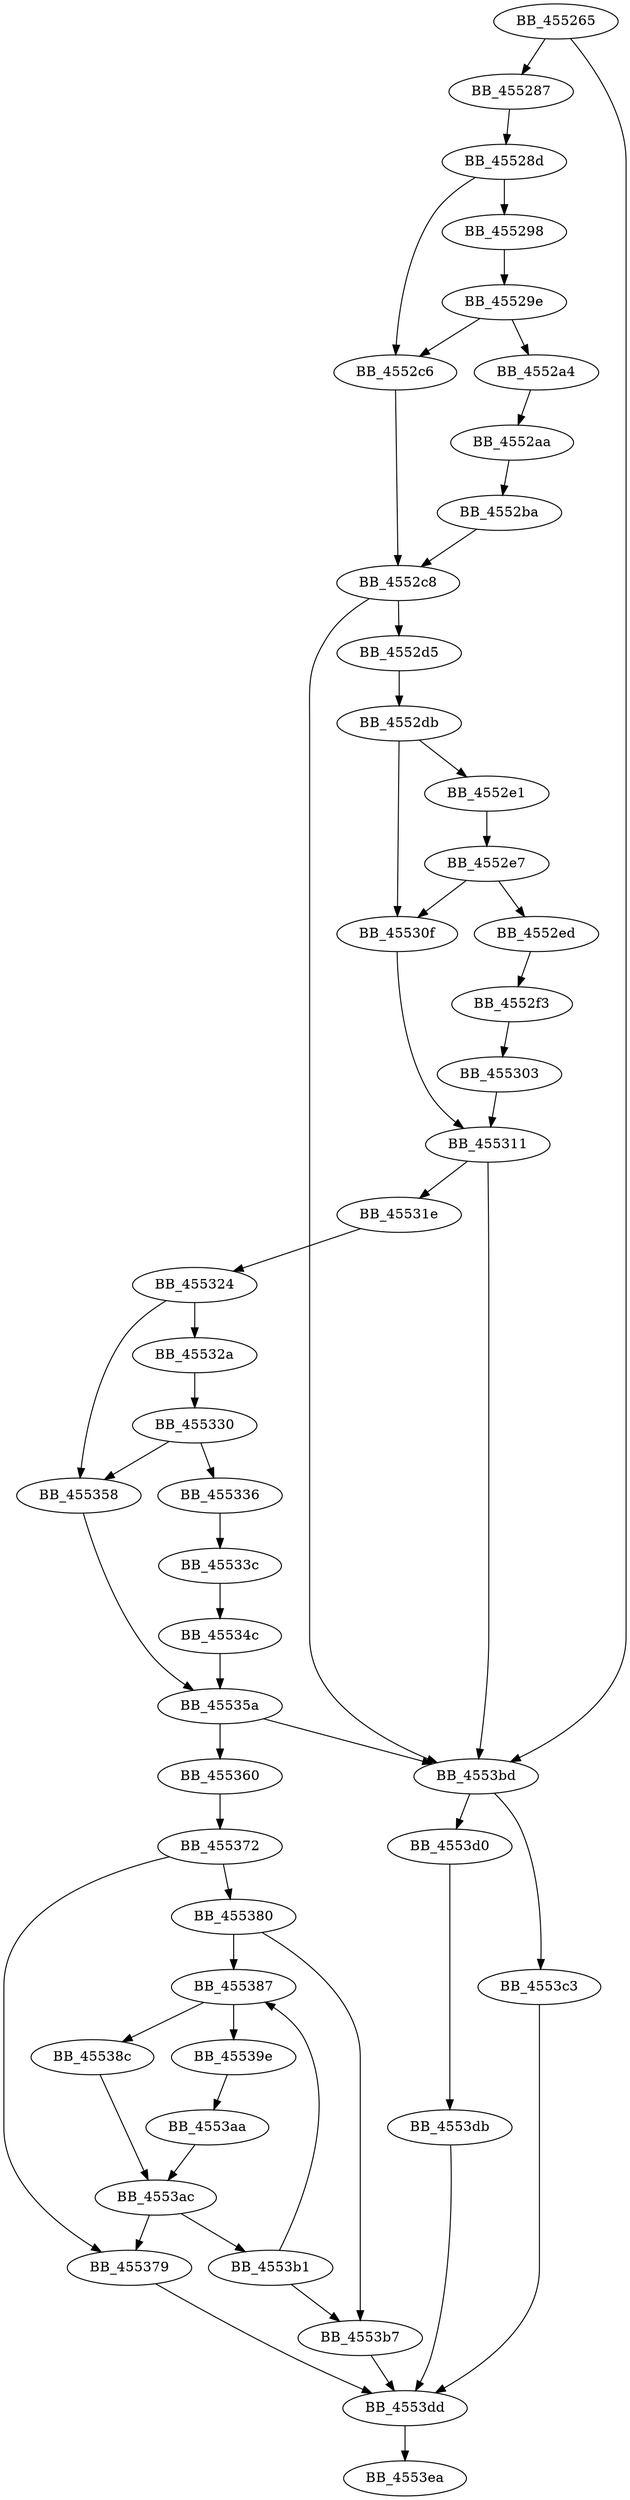 DiGraph sub_455265{
BB_455265->BB_455287
BB_455265->BB_4553bd
BB_455287->BB_45528d
BB_45528d->BB_455298
BB_45528d->BB_4552c6
BB_455298->BB_45529e
BB_45529e->BB_4552a4
BB_45529e->BB_4552c6
BB_4552a4->BB_4552aa
BB_4552aa->BB_4552ba
BB_4552ba->BB_4552c8
BB_4552c6->BB_4552c8
BB_4552c8->BB_4552d5
BB_4552c8->BB_4553bd
BB_4552d5->BB_4552db
BB_4552db->BB_4552e1
BB_4552db->BB_45530f
BB_4552e1->BB_4552e7
BB_4552e7->BB_4552ed
BB_4552e7->BB_45530f
BB_4552ed->BB_4552f3
BB_4552f3->BB_455303
BB_455303->BB_455311
BB_45530f->BB_455311
BB_455311->BB_45531e
BB_455311->BB_4553bd
BB_45531e->BB_455324
BB_455324->BB_45532a
BB_455324->BB_455358
BB_45532a->BB_455330
BB_455330->BB_455336
BB_455330->BB_455358
BB_455336->BB_45533c
BB_45533c->BB_45534c
BB_45534c->BB_45535a
BB_455358->BB_45535a
BB_45535a->BB_455360
BB_45535a->BB_4553bd
BB_455360->BB_455372
BB_455372->BB_455379
BB_455372->BB_455380
BB_455379->BB_4553dd
BB_455380->BB_455387
BB_455380->BB_4553b7
BB_455387->BB_45538c
BB_455387->BB_45539e
BB_45538c->BB_4553ac
BB_45539e->BB_4553aa
BB_4553aa->BB_4553ac
BB_4553ac->BB_455379
BB_4553ac->BB_4553b1
BB_4553b1->BB_455387
BB_4553b1->BB_4553b7
BB_4553b7->BB_4553dd
BB_4553bd->BB_4553c3
BB_4553bd->BB_4553d0
BB_4553c3->BB_4553dd
BB_4553d0->BB_4553db
BB_4553db->BB_4553dd
BB_4553dd->BB_4553ea
}
